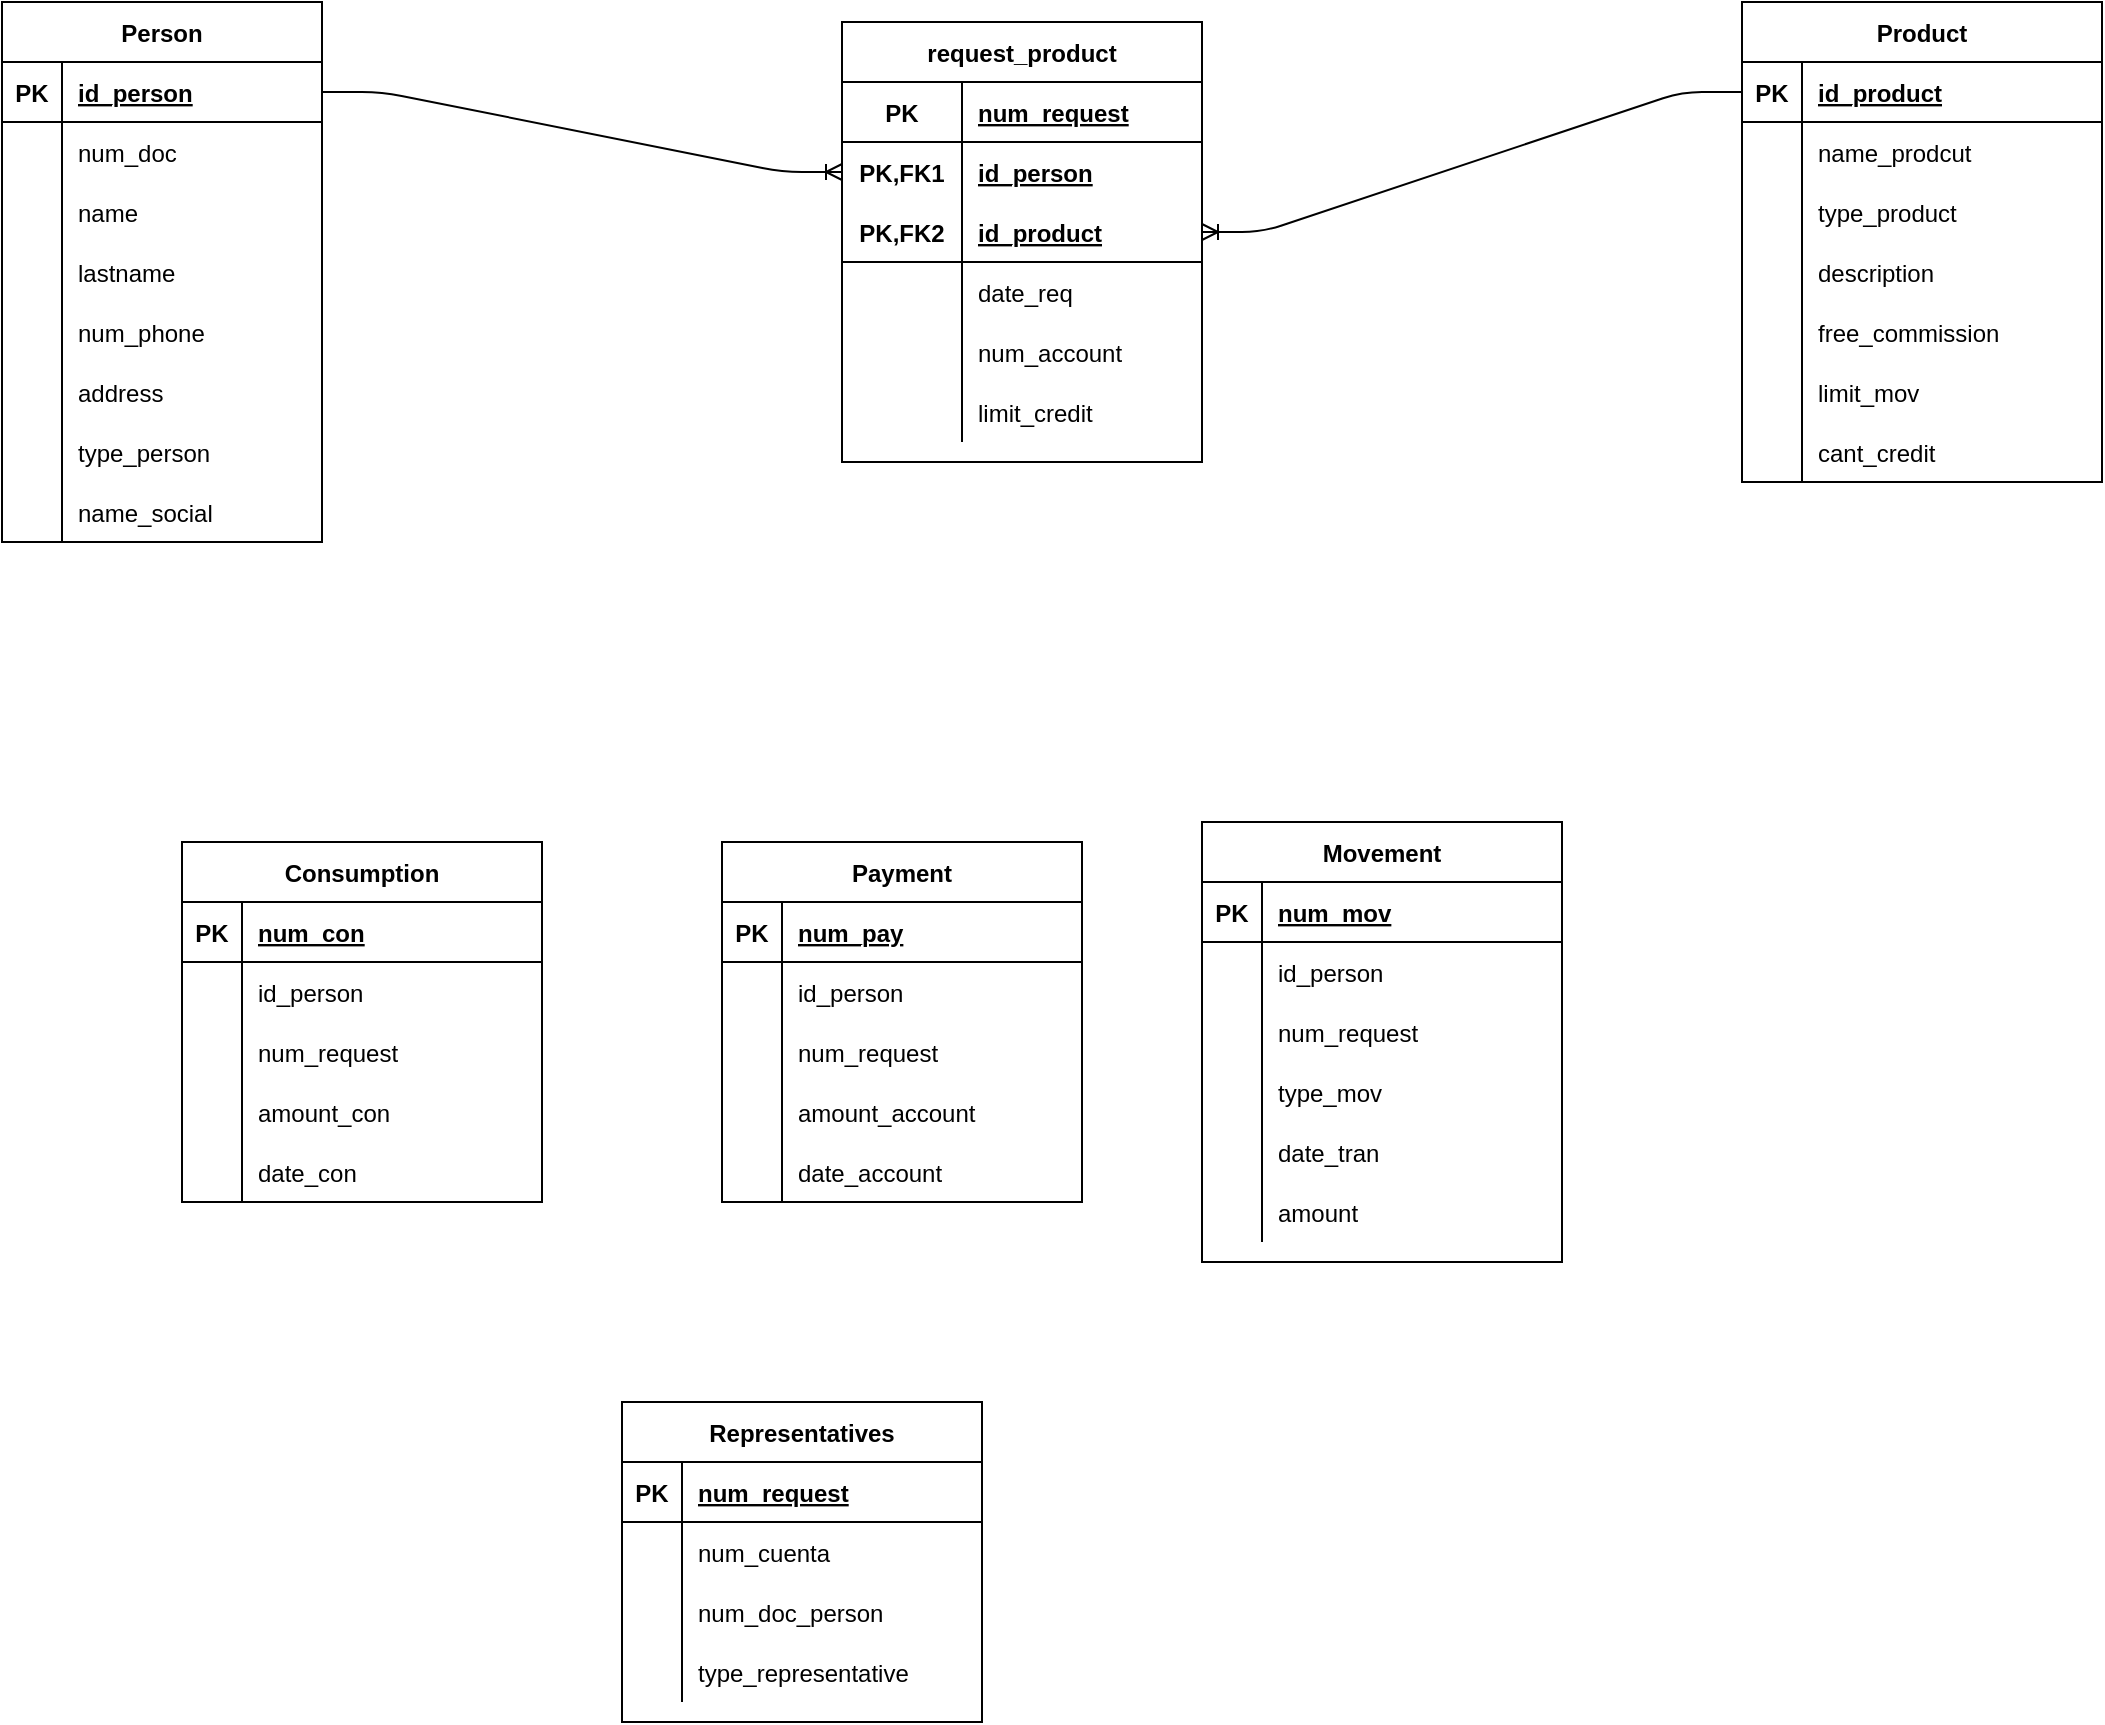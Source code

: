 <mxfile version="14.7.8" type="github">
  <diagram id="_rKBVMMMxIpNqGGiBoeg" name="Page-1">
    <mxGraphModel dx="1399" dy="732" grid="1" gridSize="10" guides="1" tooltips="1" connect="1" arrows="1" fold="1" page="0" pageScale="1" pageWidth="827" pageHeight="1169" math="0" shadow="0">
      <root>
        <mxCell id="0" />
        <mxCell id="1" parent="0" />
        <mxCell id="2HzZ_DdVNR7TNEQ7cjcN-23" value="Person" style="shape=table;startSize=30;container=1;collapsible=1;childLayout=tableLayout;fixedRows=1;rowLines=0;fontStyle=1;align=center;resizeLast=1;" parent="1" vertex="1">
          <mxGeometry x="-600" y="-150" width="160" height="270" as="geometry" />
        </mxCell>
        <mxCell id="2HzZ_DdVNR7TNEQ7cjcN-24" value="" style="shape=partialRectangle;collapsible=0;dropTarget=0;pointerEvents=0;fillColor=none;top=0;left=0;bottom=1;right=0;points=[[0,0.5],[1,0.5]];portConstraint=eastwest;" parent="2HzZ_DdVNR7TNEQ7cjcN-23" vertex="1">
          <mxGeometry y="30" width="160" height="30" as="geometry" />
        </mxCell>
        <mxCell id="2HzZ_DdVNR7TNEQ7cjcN-25" value="PK" style="shape=partialRectangle;connectable=0;fillColor=none;top=0;left=0;bottom=0;right=0;fontStyle=1;overflow=hidden;" parent="2HzZ_DdVNR7TNEQ7cjcN-24" vertex="1">
          <mxGeometry width="30" height="30" as="geometry" />
        </mxCell>
        <mxCell id="2HzZ_DdVNR7TNEQ7cjcN-26" value="id_person" style="shape=partialRectangle;connectable=0;fillColor=none;top=0;left=0;bottom=0;right=0;align=left;spacingLeft=6;fontStyle=5;overflow=hidden;" parent="2HzZ_DdVNR7TNEQ7cjcN-24" vertex="1">
          <mxGeometry x="30" width="130" height="30" as="geometry" />
        </mxCell>
        <mxCell id="2HzZ_DdVNR7TNEQ7cjcN-27" value="" style="shape=partialRectangle;collapsible=0;dropTarget=0;pointerEvents=0;fillColor=none;top=0;left=0;bottom=0;right=0;points=[[0,0.5],[1,0.5]];portConstraint=eastwest;" parent="2HzZ_DdVNR7TNEQ7cjcN-23" vertex="1">
          <mxGeometry y="60" width="160" height="30" as="geometry" />
        </mxCell>
        <mxCell id="2HzZ_DdVNR7TNEQ7cjcN-28" value="" style="shape=partialRectangle;connectable=0;fillColor=none;top=0;left=0;bottom=0;right=0;editable=1;overflow=hidden;" parent="2HzZ_DdVNR7TNEQ7cjcN-27" vertex="1">
          <mxGeometry width="30" height="30" as="geometry" />
        </mxCell>
        <mxCell id="2HzZ_DdVNR7TNEQ7cjcN-29" value="num_doc" style="shape=partialRectangle;connectable=0;fillColor=none;top=0;left=0;bottom=0;right=0;align=left;spacingLeft=6;overflow=hidden;" parent="2HzZ_DdVNR7TNEQ7cjcN-27" vertex="1">
          <mxGeometry x="30" width="130" height="30" as="geometry" />
        </mxCell>
        <mxCell id="2HzZ_DdVNR7TNEQ7cjcN-30" value="" style="shape=partialRectangle;collapsible=0;dropTarget=0;pointerEvents=0;fillColor=none;top=0;left=0;bottom=0;right=0;points=[[0,0.5],[1,0.5]];portConstraint=eastwest;" parent="2HzZ_DdVNR7TNEQ7cjcN-23" vertex="1">
          <mxGeometry y="90" width="160" height="30" as="geometry" />
        </mxCell>
        <mxCell id="2HzZ_DdVNR7TNEQ7cjcN-31" value="" style="shape=partialRectangle;connectable=0;fillColor=none;top=0;left=0;bottom=0;right=0;editable=1;overflow=hidden;" parent="2HzZ_DdVNR7TNEQ7cjcN-30" vertex="1">
          <mxGeometry width="30" height="30" as="geometry" />
        </mxCell>
        <mxCell id="2HzZ_DdVNR7TNEQ7cjcN-32" value="name" style="shape=partialRectangle;connectable=0;fillColor=none;top=0;left=0;bottom=0;right=0;align=left;spacingLeft=6;overflow=hidden;" parent="2HzZ_DdVNR7TNEQ7cjcN-30" vertex="1">
          <mxGeometry x="30" width="130" height="30" as="geometry" />
        </mxCell>
        <mxCell id="2HzZ_DdVNR7TNEQ7cjcN-33" value="" style="shape=partialRectangle;collapsible=0;dropTarget=0;pointerEvents=0;fillColor=none;top=0;left=0;bottom=0;right=0;points=[[0,0.5],[1,0.5]];portConstraint=eastwest;" parent="2HzZ_DdVNR7TNEQ7cjcN-23" vertex="1">
          <mxGeometry y="120" width="160" height="30" as="geometry" />
        </mxCell>
        <mxCell id="2HzZ_DdVNR7TNEQ7cjcN-34" value="" style="shape=partialRectangle;connectable=0;fillColor=none;top=0;left=0;bottom=0;right=0;editable=1;overflow=hidden;" parent="2HzZ_DdVNR7TNEQ7cjcN-33" vertex="1">
          <mxGeometry width="30" height="30" as="geometry" />
        </mxCell>
        <mxCell id="2HzZ_DdVNR7TNEQ7cjcN-35" value="lastname" style="shape=partialRectangle;connectable=0;fillColor=none;top=0;left=0;bottom=0;right=0;align=left;spacingLeft=6;overflow=hidden;" parent="2HzZ_DdVNR7TNEQ7cjcN-33" vertex="1">
          <mxGeometry x="30" width="130" height="30" as="geometry" />
        </mxCell>
        <mxCell id="2HzZ_DdVNR7TNEQ7cjcN-58" value="" style="shape=partialRectangle;collapsible=0;dropTarget=0;pointerEvents=0;fillColor=none;top=0;left=0;bottom=0;right=0;points=[[0,0.5],[1,0.5]];portConstraint=eastwest;" parent="2HzZ_DdVNR7TNEQ7cjcN-23" vertex="1">
          <mxGeometry y="150" width="160" height="30" as="geometry" />
        </mxCell>
        <mxCell id="2HzZ_DdVNR7TNEQ7cjcN-59" value="" style="shape=partialRectangle;connectable=0;fillColor=none;top=0;left=0;bottom=0;right=0;editable=1;overflow=hidden;" parent="2HzZ_DdVNR7TNEQ7cjcN-58" vertex="1">
          <mxGeometry width="30" height="30" as="geometry" />
        </mxCell>
        <mxCell id="2HzZ_DdVNR7TNEQ7cjcN-60" value="num_phone" style="shape=partialRectangle;connectable=0;fillColor=none;top=0;left=0;bottom=0;right=0;align=left;spacingLeft=6;overflow=hidden;" parent="2HzZ_DdVNR7TNEQ7cjcN-58" vertex="1">
          <mxGeometry x="30" width="130" height="30" as="geometry" />
        </mxCell>
        <mxCell id="2HzZ_DdVNR7TNEQ7cjcN-61" value="" style="shape=partialRectangle;collapsible=0;dropTarget=0;pointerEvents=0;fillColor=none;top=0;left=0;bottom=0;right=0;points=[[0,0.5],[1,0.5]];portConstraint=eastwest;" parent="2HzZ_DdVNR7TNEQ7cjcN-23" vertex="1">
          <mxGeometry y="180" width="160" height="30" as="geometry" />
        </mxCell>
        <mxCell id="2HzZ_DdVNR7TNEQ7cjcN-62" value="" style="shape=partialRectangle;connectable=0;fillColor=none;top=0;left=0;bottom=0;right=0;editable=1;overflow=hidden;" parent="2HzZ_DdVNR7TNEQ7cjcN-61" vertex="1">
          <mxGeometry width="30" height="30" as="geometry" />
        </mxCell>
        <mxCell id="2HzZ_DdVNR7TNEQ7cjcN-63" value="address" style="shape=partialRectangle;connectable=0;fillColor=none;top=0;left=0;bottom=0;right=0;align=left;spacingLeft=6;overflow=hidden;" parent="2HzZ_DdVNR7TNEQ7cjcN-61" vertex="1">
          <mxGeometry x="30" width="130" height="30" as="geometry" />
        </mxCell>
        <mxCell id="2HzZ_DdVNR7TNEQ7cjcN-64" value="" style="shape=partialRectangle;collapsible=0;dropTarget=0;pointerEvents=0;fillColor=none;top=0;left=0;bottom=0;right=0;points=[[0,0.5],[1,0.5]];portConstraint=eastwest;" parent="2HzZ_DdVNR7TNEQ7cjcN-23" vertex="1">
          <mxGeometry y="210" width="160" height="30" as="geometry" />
        </mxCell>
        <mxCell id="2HzZ_DdVNR7TNEQ7cjcN-65" value="" style="shape=partialRectangle;connectable=0;fillColor=none;top=0;left=0;bottom=0;right=0;editable=1;overflow=hidden;" parent="2HzZ_DdVNR7TNEQ7cjcN-64" vertex="1">
          <mxGeometry width="30" height="30" as="geometry" />
        </mxCell>
        <mxCell id="2HzZ_DdVNR7TNEQ7cjcN-66" value="type_person" style="shape=partialRectangle;connectable=0;fillColor=none;top=0;left=0;bottom=0;right=0;align=left;spacingLeft=6;overflow=hidden;" parent="2HzZ_DdVNR7TNEQ7cjcN-64" vertex="1">
          <mxGeometry x="30" width="130" height="30" as="geometry" />
        </mxCell>
        <mxCell id="2HzZ_DdVNR7TNEQ7cjcN-93" value="" style="shape=partialRectangle;collapsible=0;dropTarget=0;pointerEvents=0;fillColor=none;top=0;left=0;bottom=0;right=0;points=[[0,0.5],[1,0.5]];portConstraint=eastwest;" parent="2HzZ_DdVNR7TNEQ7cjcN-23" vertex="1">
          <mxGeometry y="240" width="160" height="30" as="geometry" />
        </mxCell>
        <mxCell id="2HzZ_DdVNR7TNEQ7cjcN-94" value="" style="shape=partialRectangle;connectable=0;fillColor=none;top=0;left=0;bottom=0;right=0;editable=1;overflow=hidden;" parent="2HzZ_DdVNR7TNEQ7cjcN-93" vertex="1">
          <mxGeometry width="30" height="30" as="geometry" />
        </mxCell>
        <mxCell id="2HzZ_DdVNR7TNEQ7cjcN-95" value="name_social" style="shape=partialRectangle;connectable=0;fillColor=none;top=0;left=0;bottom=0;right=0;align=left;spacingLeft=6;overflow=hidden;" parent="2HzZ_DdVNR7TNEQ7cjcN-93" vertex="1">
          <mxGeometry x="30" width="130" height="30" as="geometry" />
        </mxCell>
        <mxCell id="2HzZ_DdVNR7TNEQ7cjcN-36" value="Product" style="shape=table;startSize=30;container=1;collapsible=1;childLayout=tableLayout;fixedRows=1;rowLines=0;fontStyle=1;align=center;resizeLast=1;" parent="1" vertex="1">
          <mxGeometry x="270" y="-150" width="180" height="240" as="geometry" />
        </mxCell>
        <mxCell id="2HzZ_DdVNR7TNEQ7cjcN-37" value="" style="shape=partialRectangle;collapsible=0;dropTarget=0;pointerEvents=0;fillColor=none;top=0;left=0;bottom=1;right=0;points=[[0,0.5],[1,0.5]];portConstraint=eastwest;" parent="2HzZ_DdVNR7TNEQ7cjcN-36" vertex="1">
          <mxGeometry y="30" width="180" height="30" as="geometry" />
        </mxCell>
        <mxCell id="2HzZ_DdVNR7TNEQ7cjcN-38" value="PK" style="shape=partialRectangle;connectable=0;fillColor=none;top=0;left=0;bottom=0;right=0;fontStyle=1;overflow=hidden;" parent="2HzZ_DdVNR7TNEQ7cjcN-37" vertex="1">
          <mxGeometry width="30" height="30" as="geometry" />
        </mxCell>
        <mxCell id="2HzZ_DdVNR7TNEQ7cjcN-39" value="id_product" style="shape=partialRectangle;connectable=0;fillColor=none;top=0;left=0;bottom=0;right=0;align=left;spacingLeft=6;fontStyle=5;overflow=hidden;" parent="2HzZ_DdVNR7TNEQ7cjcN-37" vertex="1">
          <mxGeometry x="30" width="150" height="30" as="geometry" />
        </mxCell>
        <mxCell id="2HzZ_DdVNR7TNEQ7cjcN-40" value="" style="shape=partialRectangle;collapsible=0;dropTarget=0;pointerEvents=0;fillColor=none;top=0;left=0;bottom=0;right=0;points=[[0,0.5],[1,0.5]];portConstraint=eastwest;" parent="2HzZ_DdVNR7TNEQ7cjcN-36" vertex="1">
          <mxGeometry y="60" width="180" height="30" as="geometry" />
        </mxCell>
        <mxCell id="2HzZ_DdVNR7TNEQ7cjcN-41" value="" style="shape=partialRectangle;connectable=0;fillColor=none;top=0;left=0;bottom=0;right=0;editable=1;overflow=hidden;" parent="2HzZ_DdVNR7TNEQ7cjcN-40" vertex="1">
          <mxGeometry width="30" height="30" as="geometry" />
        </mxCell>
        <mxCell id="2HzZ_DdVNR7TNEQ7cjcN-42" value="name_prodcut" style="shape=partialRectangle;connectable=0;fillColor=none;top=0;left=0;bottom=0;right=0;align=left;spacingLeft=6;overflow=hidden;" parent="2HzZ_DdVNR7TNEQ7cjcN-40" vertex="1">
          <mxGeometry x="30" width="150" height="30" as="geometry" />
        </mxCell>
        <mxCell id="2HzZ_DdVNR7TNEQ7cjcN-43" value="" style="shape=partialRectangle;collapsible=0;dropTarget=0;pointerEvents=0;fillColor=none;top=0;left=0;bottom=0;right=0;points=[[0,0.5],[1,0.5]];portConstraint=eastwest;" parent="2HzZ_DdVNR7TNEQ7cjcN-36" vertex="1">
          <mxGeometry y="90" width="180" height="30" as="geometry" />
        </mxCell>
        <mxCell id="2HzZ_DdVNR7TNEQ7cjcN-44" value="" style="shape=partialRectangle;connectable=0;fillColor=none;top=0;left=0;bottom=0;right=0;editable=1;overflow=hidden;" parent="2HzZ_DdVNR7TNEQ7cjcN-43" vertex="1">
          <mxGeometry width="30" height="30" as="geometry" />
        </mxCell>
        <mxCell id="2HzZ_DdVNR7TNEQ7cjcN-45" value="type_product" style="shape=partialRectangle;connectable=0;fillColor=none;top=0;left=0;bottom=0;right=0;align=left;spacingLeft=6;overflow=hidden;" parent="2HzZ_DdVNR7TNEQ7cjcN-43" vertex="1">
          <mxGeometry x="30" width="150" height="30" as="geometry" />
        </mxCell>
        <mxCell id="2HzZ_DdVNR7TNEQ7cjcN-46" value="" style="shape=partialRectangle;collapsible=0;dropTarget=0;pointerEvents=0;fillColor=none;top=0;left=0;bottom=0;right=0;points=[[0,0.5],[1,0.5]];portConstraint=eastwest;" parent="2HzZ_DdVNR7TNEQ7cjcN-36" vertex="1">
          <mxGeometry y="120" width="180" height="30" as="geometry" />
        </mxCell>
        <mxCell id="2HzZ_DdVNR7TNEQ7cjcN-47" value="" style="shape=partialRectangle;connectable=0;fillColor=none;top=0;left=0;bottom=0;right=0;editable=1;overflow=hidden;" parent="2HzZ_DdVNR7TNEQ7cjcN-46" vertex="1">
          <mxGeometry width="30" height="30" as="geometry" />
        </mxCell>
        <mxCell id="2HzZ_DdVNR7TNEQ7cjcN-48" value="description" style="shape=partialRectangle;connectable=0;fillColor=none;top=0;left=0;bottom=0;right=0;align=left;spacingLeft=6;overflow=hidden;" parent="2HzZ_DdVNR7TNEQ7cjcN-46" vertex="1">
          <mxGeometry x="30" width="150" height="30" as="geometry" />
        </mxCell>
        <mxCell id="2HzZ_DdVNR7TNEQ7cjcN-49" value="" style="shape=partialRectangle;collapsible=0;dropTarget=0;pointerEvents=0;fillColor=none;top=0;left=0;bottom=0;right=0;points=[[0,0.5],[1,0.5]];portConstraint=eastwest;" parent="2HzZ_DdVNR7TNEQ7cjcN-36" vertex="1">
          <mxGeometry y="150" width="180" height="30" as="geometry" />
        </mxCell>
        <mxCell id="2HzZ_DdVNR7TNEQ7cjcN-50" value="" style="shape=partialRectangle;connectable=0;fillColor=none;top=0;left=0;bottom=0;right=0;editable=1;overflow=hidden;" parent="2HzZ_DdVNR7TNEQ7cjcN-49" vertex="1">
          <mxGeometry width="30" height="30" as="geometry" />
        </mxCell>
        <mxCell id="2HzZ_DdVNR7TNEQ7cjcN-51" value="free_commission" style="shape=partialRectangle;connectable=0;fillColor=none;top=0;left=0;bottom=0;right=0;align=left;spacingLeft=6;overflow=hidden;" parent="2HzZ_DdVNR7TNEQ7cjcN-49" vertex="1">
          <mxGeometry x="30" width="150" height="30" as="geometry" />
        </mxCell>
        <mxCell id="2HzZ_DdVNR7TNEQ7cjcN-52" value="" style="shape=partialRectangle;collapsible=0;dropTarget=0;pointerEvents=0;fillColor=none;top=0;left=0;bottom=0;right=0;points=[[0,0.5],[1,0.5]];portConstraint=eastwest;" parent="2HzZ_DdVNR7TNEQ7cjcN-36" vertex="1">
          <mxGeometry y="180" width="180" height="30" as="geometry" />
        </mxCell>
        <mxCell id="2HzZ_DdVNR7TNEQ7cjcN-53" value="" style="shape=partialRectangle;connectable=0;fillColor=none;top=0;left=0;bottom=0;right=0;editable=1;overflow=hidden;" parent="2HzZ_DdVNR7TNEQ7cjcN-52" vertex="1">
          <mxGeometry width="30" height="30" as="geometry" />
        </mxCell>
        <mxCell id="2HzZ_DdVNR7TNEQ7cjcN-54" value="limit_mov" style="shape=partialRectangle;connectable=0;fillColor=none;top=0;left=0;bottom=0;right=0;align=left;spacingLeft=6;overflow=hidden;" parent="2HzZ_DdVNR7TNEQ7cjcN-52" vertex="1">
          <mxGeometry x="30" width="150" height="30" as="geometry" />
        </mxCell>
        <mxCell id="2HzZ_DdVNR7TNEQ7cjcN-55" value="" style="shape=partialRectangle;collapsible=0;dropTarget=0;pointerEvents=0;fillColor=none;top=0;left=0;bottom=0;right=0;points=[[0,0.5],[1,0.5]];portConstraint=eastwest;" parent="2HzZ_DdVNR7TNEQ7cjcN-36" vertex="1">
          <mxGeometry y="210" width="180" height="30" as="geometry" />
        </mxCell>
        <mxCell id="2HzZ_DdVNR7TNEQ7cjcN-56" value="" style="shape=partialRectangle;connectable=0;fillColor=none;top=0;left=0;bottom=0;right=0;editable=1;overflow=hidden;" parent="2HzZ_DdVNR7TNEQ7cjcN-55" vertex="1">
          <mxGeometry width="30" height="30" as="geometry" />
        </mxCell>
        <mxCell id="2HzZ_DdVNR7TNEQ7cjcN-57" value="cant_credit" style="shape=partialRectangle;connectable=0;fillColor=none;top=0;left=0;bottom=0;right=0;align=left;spacingLeft=6;overflow=hidden;" parent="2HzZ_DdVNR7TNEQ7cjcN-55" vertex="1">
          <mxGeometry x="30" width="150" height="30" as="geometry" />
        </mxCell>
        <mxCell id="2HzZ_DdVNR7TNEQ7cjcN-69" value="request_product" style="shape=table;startSize=30;container=1;collapsible=1;childLayout=tableLayout;fixedRows=1;rowLines=0;fontStyle=1;align=center;resizeLast=1;" parent="1" vertex="1">
          <mxGeometry x="-180" y="-140" width="180" height="220" as="geometry" />
        </mxCell>
        <mxCell id="2HzZ_DdVNR7TNEQ7cjcN-73" value="" style="shape=partialRectangle;collapsible=0;dropTarget=0;pointerEvents=0;fillColor=none;top=0;left=0;bottom=1;right=0;points=[[0,0.5],[1,0.5]];portConstraint=eastwest;" parent="2HzZ_DdVNR7TNEQ7cjcN-69" vertex="1">
          <mxGeometry y="30" width="180" height="30" as="geometry" />
        </mxCell>
        <mxCell id="2HzZ_DdVNR7TNEQ7cjcN-74" value="PK" style="shape=partialRectangle;connectable=0;fillColor=none;top=0;left=0;bottom=0;right=0;fontStyle=1;overflow=hidden;" parent="2HzZ_DdVNR7TNEQ7cjcN-73" vertex="1">
          <mxGeometry width="60" height="30" as="geometry" />
        </mxCell>
        <mxCell id="2HzZ_DdVNR7TNEQ7cjcN-75" value="num_request" style="shape=partialRectangle;connectable=0;fillColor=none;top=0;left=0;bottom=0;right=0;align=left;spacingLeft=6;fontStyle=5;overflow=hidden;" parent="2HzZ_DdVNR7TNEQ7cjcN-73" vertex="1">
          <mxGeometry x="60" width="120" height="30" as="geometry" />
        </mxCell>
        <mxCell id="2HzZ_DdVNR7TNEQ7cjcN-70" value="" style="shape=partialRectangle;collapsible=0;dropTarget=0;pointerEvents=0;fillColor=none;top=0;left=0;bottom=0;right=0;points=[[0,0.5],[1,0.5]];portConstraint=eastwest;" parent="2HzZ_DdVNR7TNEQ7cjcN-69" vertex="1">
          <mxGeometry y="60" width="180" height="30" as="geometry" />
        </mxCell>
        <mxCell id="2HzZ_DdVNR7TNEQ7cjcN-71" value="PK,FK1" style="shape=partialRectangle;connectable=0;fillColor=none;top=0;left=0;bottom=0;right=0;fontStyle=1;overflow=hidden;" parent="2HzZ_DdVNR7TNEQ7cjcN-70" vertex="1">
          <mxGeometry width="60" height="30" as="geometry" />
        </mxCell>
        <mxCell id="2HzZ_DdVNR7TNEQ7cjcN-72" value="id_person" style="shape=partialRectangle;connectable=0;fillColor=none;top=0;left=0;bottom=0;right=0;align=left;spacingLeft=6;fontStyle=5;overflow=hidden;" parent="2HzZ_DdVNR7TNEQ7cjcN-70" vertex="1">
          <mxGeometry x="60" width="120" height="30" as="geometry" />
        </mxCell>
        <mxCell id="2HzZ_DdVNR7TNEQ7cjcN-82" value="" style="shape=partialRectangle;collapsible=0;dropTarget=0;pointerEvents=0;fillColor=none;top=0;left=0;bottom=1;right=0;points=[[0,0.5],[1,0.5]];portConstraint=eastwest;" parent="2HzZ_DdVNR7TNEQ7cjcN-69" vertex="1">
          <mxGeometry y="90" width="180" height="30" as="geometry" />
        </mxCell>
        <mxCell id="2HzZ_DdVNR7TNEQ7cjcN-83" value="PK,FK2" style="shape=partialRectangle;connectable=0;fillColor=none;top=0;left=0;bottom=0;right=0;fontStyle=1;overflow=hidden;" parent="2HzZ_DdVNR7TNEQ7cjcN-82" vertex="1">
          <mxGeometry width="60" height="30" as="geometry" />
        </mxCell>
        <mxCell id="2HzZ_DdVNR7TNEQ7cjcN-84" value="id_product" style="shape=partialRectangle;connectable=0;fillColor=none;top=0;left=0;bottom=0;right=0;align=left;spacingLeft=6;fontStyle=5;overflow=hidden;" parent="2HzZ_DdVNR7TNEQ7cjcN-82" vertex="1">
          <mxGeometry x="60" width="120" height="30" as="geometry" />
        </mxCell>
        <mxCell id="2HzZ_DdVNR7TNEQ7cjcN-79" value="" style="shape=partialRectangle;collapsible=0;dropTarget=0;pointerEvents=0;fillColor=none;top=0;left=0;bottom=0;right=0;points=[[0,0.5],[1,0.5]];portConstraint=eastwest;" parent="2HzZ_DdVNR7TNEQ7cjcN-69" vertex="1">
          <mxGeometry y="120" width="180" height="30" as="geometry" />
        </mxCell>
        <mxCell id="2HzZ_DdVNR7TNEQ7cjcN-80" value="" style="shape=partialRectangle;connectable=0;fillColor=none;top=0;left=0;bottom=0;right=0;editable=1;overflow=hidden;" parent="2HzZ_DdVNR7TNEQ7cjcN-79" vertex="1">
          <mxGeometry width="60" height="30" as="geometry" />
        </mxCell>
        <mxCell id="2HzZ_DdVNR7TNEQ7cjcN-81" value="date_req" style="shape=partialRectangle;connectable=0;fillColor=none;top=0;left=0;bottom=0;right=0;align=left;spacingLeft=6;overflow=hidden;" parent="2HzZ_DdVNR7TNEQ7cjcN-79" vertex="1">
          <mxGeometry x="60" width="120" height="30" as="geometry" />
        </mxCell>
        <mxCell id="2HzZ_DdVNR7TNEQ7cjcN-76" value="" style="shape=partialRectangle;collapsible=0;dropTarget=0;pointerEvents=0;fillColor=none;top=0;left=0;bottom=0;right=0;points=[[0,0.5],[1,0.5]];portConstraint=eastwest;" parent="2HzZ_DdVNR7TNEQ7cjcN-69" vertex="1">
          <mxGeometry y="150" width="180" height="30" as="geometry" />
        </mxCell>
        <mxCell id="2HzZ_DdVNR7TNEQ7cjcN-77" value="" style="shape=partialRectangle;connectable=0;fillColor=none;top=0;left=0;bottom=0;right=0;editable=1;overflow=hidden;" parent="2HzZ_DdVNR7TNEQ7cjcN-76" vertex="1">
          <mxGeometry width="60" height="30" as="geometry" />
        </mxCell>
        <mxCell id="2HzZ_DdVNR7TNEQ7cjcN-78" value="num_account" style="shape=partialRectangle;connectable=0;fillColor=none;top=0;left=0;bottom=0;right=0;align=left;spacingLeft=6;overflow=hidden;" parent="2HzZ_DdVNR7TNEQ7cjcN-76" vertex="1">
          <mxGeometry x="60" width="120" height="30" as="geometry" />
        </mxCell>
        <mxCell id="ozc_A1eMKKZlOhQao9rx-19" value="" style="shape=partialRectangle;collapsible=0;dropTarget=0;pointerEvents=0;fillColor=none;top=0;left=0;bottom=0;right=0;points=[[0,0.5],[1,0.5]];portConstraint=eastwest;" vertex="1" parent="2HzZ_DdVNR7TNEQ7cjcN-69">
          <mxGeometry y="180" width="180" height="30" as="geometry" />
        </mxCell>
        <mxCell id="ozc_A1eMKKZlOhQao9rx-20" value="" style="shape=partialRectangle;connectable=0;fillColor=none;top=0;left=0;bottom=0;right=0;editable=1;overflow=hidden;" vertex="1" parent="ozc_A1eMKKZlOhQao9rx-19">
          <mxGeometry width="60" height="30" as="geometry" />
        </mxCell>
        <mxCell id="ozc_A1eMKKZlOhQao9rx-21" value="limit_credit" style="shape=partialRectangle;connectable=0;fillColor=none;top=0;left=0;bottom=0;right=0;align=left;spacingLeft=6;overflow=hidden;" vertex="1" parent="ozc_A1eMKKZlOhQao9rx-19">
          <mxGeometry x="60" width="120" height="30" as="geometry" />
        </mxCell>
        <mxCell id="2HzZ_DdVNR7TNEQ7cjcN-90" value="" style="edgeStyle=entityRelationEdgeStyle;fontSize=12;html=1;endArrow=ERoneToMany;exitX=1;exitY=0.5;exitDx=0;exitDy=0;entryX=0;entryY=0.5;entryDx=0;entryDy=0;" parent="1" source="2HzZ_DdVNR7TNEQ7cjcN-24" target="2HzZ_DdVNR7TNEQ7cjcN-70" edge="1">
          <mxGeometry width="100" height="100" relative="1" as="geometry">
            <mxPoint x="240" y="300" as="sourcePoint" />
            <mxPoint x="340" y="200" as="targetPoint" />
          </mxGeometry>
        </mxCell>
        <mxCell id="2HzZ_DdVNR7TNEQ7cjcN-92" value="" style="edgeStyle=entityRelationEdgeStyle;fontSize=12;html=1;endArrow=ERoneToMany;entryX=1;entryY=0.5;entryDx=0;entryDy=0;" parent="1" source="2HzZ_DdVNR7TNEQ7cjcN-37" target="2HzZ_DdVNR7TNEQ7cjcN-82" edge="1">
          <mxGeometry width="100" height="100" relative="1" as="geometry">
            <mxPoint x="430" y="110" as="sourcePoint" />
            <mxPoint x="560" y="190" as="targetPoint" />
          </mxGeometry>
        </mxCell>
        <mxCell id="gl4LlQETCYDhb0YYXJKj-1" value="Consumption" style="shape=table;startSize=30;container=1;collapsible=1;childLayout=tableLayout;fixedRows=1;rowLines=0;fontStyle=1;align=center;resizeLast=1;" vertex="1" parent="1">
          <mxGeometry x="-510" y="270" width="180" height="180" as="geometry" />
        </mxCell>
        <mxCell id="gl4LlQETCYDhb0YYXJKj-2" value="" style="shape=partialRectangle;collapsible=0;dropTarget=0;pointerEvents=0;fillColor=none;top=0;left=0;bottom=1;right=0;points=[[0,0.5],[1,0.5]];portConstraint=eastwest;" vertex="1" parent="gl4LlQETCYDhb0YYXJKj-1">
          <mxGeometry y="30" width="180" height="30" as="geometry" />
        </mxCell>
        <mxCell id="gl4LlQETCYDhb0YYXJKj-3" value="PK" style="shape=partialRectangle;connectable=0;fillColor=none;top=0;left=0;bottom=0;right=0;fontStyle=1;overflow=hidden;" vertex="1" parent="gl4LlQETCYDhb0YYXJKj-2">
          <mxGeometry width="30" height="30" as="geometry" />
        </mxCell>
        <mxCell id="gl4LlQETCYDhb0YYXJKj-4" value="num_con" style="shape=partialRectangle;connectable=0;fillColor=none;top=0;left=0;bottom=0;right=0;align=left;spacingLeft=6;fontStyle=5;overflow=hidden;" vertex="1" parent="gl4LlQETCYDhb0YYXJKj-2">
          <mxGeometry x="30" width="150" height="30" as="geometry" />
        </mxCell>
        <mxCell id="gl4LlQETCYDhb0YYXJKj-5" value="" style="shape=partialRectangle;collapsible=0;dropTarget=0;pointerEvents=0;fillColor=none;top=0;left=0;bottom=0;right=0;points=[[0,0.5],[1,0.5]];portConstraint=eastwest;" vertex="1" parent="gl4LlQETCYDhb0YYXJKj-1">
          <mxGeometry y="60" width="180" height="30" as="geometry" />
        </mxCell>
        <mxCell id="gl4LlQETCYDhb0YYXJKj-6" value="" style="shape=partialRectangle;connectable=0;fillColor=none;top=0;left=0;bottom=0;right=0;editable=1;overflow=hidden;" vertex="1" parent="gl4LlQETCYDhb0YYXJKj-5">
          <mxGeometry width="30" height="30" as="geometry" />
        </mxCell>
        <mxCell id="gl4LlQETCYDhb0YYXJKj-7" value="id_person" style="shape=partialRectangle;connectable=0;fillColor=none;top=0;left=0;bottom=0;right=0;align=left;spacingLeft=6;overflow=hidden;" vertex="1" parent="gl4LlQETCYDhb0YYXJKj-5">
          <mxGeometry x="30" width="150" height="30" as="geometry" />
        </mxCell>
        <mxCell id="gl4LlQETCYDhb0YYXJKj-8" value="" style="shape=partialRectangle;collapsible=0;dropTarget=0;pointerEvents=0;fillColor=none;top=0;left=0;bottom=0;right=0;points=[[0,0.5],[1,0.5]];portConstraint=eastwest;" vertex="1" parent="gl4LlQETCYDhb0YYXJKj-1">
          <mxGeometry y="90" width="180" height="30" as="geometry" />
        </mxCell>
        <mxCell id="gl4LlQETCYDhb0YYXJKj-9" value="" style="shape=partialRectangle;connectable=0;fillColor=none;top=0;left=0;bottom=0;right=0;editable=1;overflow=hidden;" vertex="1" parent="gl4LlQETCYDhb0YYXJKj-8">
          <mxGeometry width="30" height="30" as="geometry" />
        </mxCell>
        <mxCell id="gl4LlQETCYDhb0YYXJKj-10" value="num_request" style="shape=partialRectangle;connectable=0;fillColor=none;top=0;left=0;bottom=0;right=0;align=left;spacingLeft=6;overflow=hidden;" vertex="1" parent="gl4LlQETCYDhb0YYXJKj-8">
          <mxGeometry x="30" width="150" height="30" as="geometry" />
        </mxCell>
        <mxCell id="gl4LlQETCYDhb0YYXJKj-11" value="" style="shape=partialRectangle;collapsible=0;dropTarget=0;pointerEvents=0;fillColor=none;top=0;left=0;bottom=0;right=0;points=[[0,0.5],[1,0.5]];portConstraint=eastwest;" vertex="1" parent="gl4LlQETCYDhb0YYXJKj-1">
          <mxGeometry y="120" width="180" height="30" as="geometry" />
        </mxCell>
        <mxCell id="gl4LlQETCYDhb0YYXJKj-12" value="" style="shape=partialRectangle;connectable=0;fillColor=none;top=0;left=0;bottom=0;right=0;editable=1;overflow=hidden;" vertex="1" parent="gl4LlQETCYDhb0YYXJKj-11">
          <mxGeometry width="30" height="30" as="geometry" />
        </mxCell>
        <mxCell id="gl4LlQETCYDhb0YYXJKj-13" value="amount_con" style="shape=partialRectangle;connectable=0;fillColor=none;top=0;left=0;bottom=0;right=0;align=left;spacingLeft=6;overflow=hidden;" vertex="1" parent="gl4LlQETCYDhb0YYXJKj-11">
          <mxGeometry x="30" width="150" height="30" as="geometry" />
        </mxCell>
        <mxCell id="gl4LlQETCYDhb0YYXJKj-14" value="" style="shape=partialRectangle;collapsible=0;dropTarget=0;pointerEvents=0;fillColor=none;top=0;left=0;bottom=0;right=0;points=[[0,0.5],[1,0.5]];portConstraint=eastwest;" vertex="1" parent="gl4LlQETCYDhb0YYXJKj-1">
          <mxGeometry y="150" width="180" height="30" as="geometry" />
        </mxCell>
        <mxCell id="gl4LlQETCYDhb0YYXJKj-15" value="" style="shape=partialRectangle;connectable=0;fillColor=none;top=0;left=0;bottom=0;right=0;editable=1;overflow=hidden;" vertex="1" parent="gl4LlQETCYDhb0YYXJKj-14">
          <mxGeometry width="30" height="30" as="geometry" />
        </mxCell>
        <mxCell id="gl4LlQETCYDhb0YYXJKj-16" value="date_con" style="shape=partialRectangle;connectable=0;fillColor=none;top=0;left=0;bottom=0;right=0;align=left;spacingLeft=6;overflow=hidden;" vertex="1" parent="gl4LlQETCYDhb0YYXJKj-14">
          <mxGeometry x="30" width="150" height="30" as="geometry" />
        </mxCell>
        <mxCell id="gl4LlQETCYDhb0YYXJKj-17" value="Payment" style="shape=table;startSize=30;container=1;collapsible=1;childLayout=tableLayout;fixedRows=1;rowLines=0;fontStyle=1;align=center;resizeLast=1;" vertex="1" parent="1">
          <mxGeometry x="-240" y="270" width="180" height="180" as="geometry" />
        </mxCell>
        <mxCell id="gl4LlQETCYDhb0YYXJKj-18" value="" style="shape=partialRectangle;collapsible=0;dropTarget=0;pointerEvents=0;fillColor=none;top=0;left=0;bottom=1;right=0;points=[[0,0.5],[1,0.5]];portConstraint=eastwest;" vertex="1" parent="gl4LlQETCYDhb0YYXJKj-17">
          <mxGeometry y="30" width="180" height="30" as="geometry" />
        </mxCell>
        <mxCell id="gl4LlQETCYDhb0YYXJKj-19" value="PK" style="shape=partialRectangle;connectable=0;fillColor=none;top=0;left=0;bottom=0;right=0;fontStyle=1;overflow=hidden;" vertex="1" parent="gl4LlQETCYDhb0YYXJKj-18">
          <mxGeometry width="30" height="30" as="geometry" />
        </mxCell>
        <mxCell id="gl4LlQETCYDhb0YYXJKj-20" value="num_pay" style="shape=partialRectangle;connectable=0;fillColor=none;top=0;left=0;bottom=0;right=0;align=left;spacingLeft=6;fontStyle=5;overflow=hidden;" vertex="1" parent="gl4LlQETCYDhb0YYXJKj-18">
          <mxGeometry x="30" width="150" height="30" as="geometry" />
        </mxCell>
        <mxCell id="gl4LlQETCYDhb0YYXJKj-21" value="" style="shape=partialRectangle;collapsible=0;dropTarget=0;pointerEvents=0;fillColor=none;top=0;left=0;bottom=0;right=0;points=[[0,0.5],[1,0.5]];portConstraint=eastwest;" vertex="1" parent="gl4LlQETCYDhb0YYXJKj-17">
          <mxGeometry y="60" width="180" height="30" as="geometry" />
        </mxCell>
        <mxCell id="gl4LlQETCYDhb0YYXJKj-22" value="" style="shape=partialRectangle;connectable=0;fillColor=none;top=0;left=0;bottom=0;right=0;editable=1;overflow=hidden;" vertex="1" parent="gl4LlQETCYDhb0YYXJKj-21">
          <mxGeometry width="30" height="30" as="geometry" />
        </mxCell>
        <mxCell id="gl4LlQETCYDhb0YYXJKj-23" value="id_person" style="shape=partialRectangle;connectable=0;fillColor=none;top=0;left=0;bottom=0;right=0;align=left;spacingLeft=6;overflow=hidden;" vertex="1" parent="gl4LlQETCYDhb0YYXJKj-21">
          <mxGeometry x="30" width="150" height="30" as="geometry" />
        </mxCell>
        <mxCell id="gl4LlQETCYDhb0YYXJKj-24" value="" style="shape=partialRectangle;collapsible=0;dropTarget=0;pointerEvents=0;fillColor=none;top=0;left=0;bottom=0;right=0;points=[[0,0.5],[1,0.5]];portConstraint=eastwest;" vertex="1" parent="gl4LlQETCYDhb0YYXJKj-17">
          <mxGeometry y="90" width="180" height="30" as="geometry" />
        </mxCell>
        <mxCell id="gl4LlQETCYDhb0YYXJKj-25" value="" style="shape=partialRectangle;connectable=0;fillColor=none;top=0;left=0;bottom=0;right=0;editable=1;overflow=hidden;" vertex="1" parent="gl4LlQETCYDhb0YYXJKj-24">
          <mxGeometry width="30" height="30" as="geometry" />
        </mxCell>
        <mxCell id="gl4LlQETCYDhb0YYXJKj-26" value="num_request" style="shape=partialRectangle;connectable=0;fillColor=none;top=0;left=0;bottom=0;right=0;align=left;spacingLeft=6;overflow=hidden;" vertex="1" parent="gl4LlQETCYDhb0YYXJKj-24">
          <mxGeometry x="30" width="150" height="30" as="geometry" />
        </mxCell>
        <mxCell id="gl4LlQETCYDhb0YYXJKj-27" value="" style="shape=partialRectangle;collapsible=0;dropTarget=0;pointerEvents=0;fillColor=none;top=0;left=0;bottom=0;right=0;points=[[0,0.5],[1,0.5]];portConstraint=eastwest;" vertex="1" parent="gl4LlQETCYDhb0YYXJKj-17">
          <mxGeometry y="120" width="180" height="30" as="geometry" />
        </mxCell>
        <mxCell id="gl4LlQETCYDhb0YYXJKj-28" value="" style="shape=partialRectangle;connectable=0;fillColor=none;top=0;left=0;bottom=0;right=0;editable=1;overflow=hidden;" vertex="1" parent="gl4LlQETCYDhb0YYXJKj-27">
          <mxGeometry width="30" height="30" as="geometry" />
        </mxCell>
        <mxCell id="gl4LlQETCYDhb0YYXJKj-29" value="amount_account" style="shape=partialRectangle;connectable=0;fillColor=none;top=0;left=0;bottom=0;right=0;align=left;spacingLeft=6;overflow=hidden;" vertex="1" parent="gl4LlQETCYDhb0YYXJKj-27">
          <mxGeometry x="30" width="150" height="30" as="geometry" />
        </mxCell>
        <mxCell id="gl4LlQETCYDhb0YYXJKj-30" value="" style="shape=partialRectangle;collapsible=0;dropTarget=0;pointerEvents=0;fillColor=none;top=0;left=0;bottom=0;right=0;points=[[0,0.5],[1,0.5]];portConstraint=eastwest;" vertex="1" parent="gl4LlQETCYDhb0YYXJKj-17">
          <mxGeometry y="150" width="180" height="30" as="geometry" />
        </mxCell>
        <mxCell id="gl4LlQETCYDhb0YYXJKj-31" value="" style="shape=partialRectangle;connectable=0;fillColor=none;top=0;left=0;bottom=0;right=0;editable=1;overflow=hidden;" vertex="1" parent="gl4LlQETCYDhb0YYXJKj-30">
          <mxGeometry width="30" height="30" as="geometry" />
        </mxCell>
        <mxCell id="gl4LlQETCYDhb0YYXJKj-32" value="date_account" style="shape=partialRectangle;connectable=0;fillColor=none;top=0;left=0;bottom=0;right=0;align=left;spacingLeft=6;overflow=hidden;" vertex="1" parent="gl4LlQETCYDhb0YYXJKj-30">
          <mxGeometry x="30" width="150" height="30" as="geometry" />
        </mxCell>
        <mxCell id="gl4LlQETCYDhb0YYXJKj-33" value="Movement" style="shape=table;startSize=30;container=1;collapsible=1;childLayout=tableLayout;fixedRows=1;rowLines=0;fontStyle=1;align=center;resizeLast=1;" vertex="1" parent="1">
          <mxGeometry y="260" width="180" height="220" as="geometry" />
        </mxCell>
        <mxCell id="gl4LlQETCYDhb0YYXJKj-34" value="" style="shape=partialRectangle;collapsible=0;dropTarget=0;pointerEvents=0;fillColor=none;top=0;left=0;bottom=1;right=0;points=[[0,0.5],[1,0.5]];portConstraint=eastwest;" vertex="1" parent="gl4LlQETCYDhb0YYXJKj-33">
          <mxGeometry y="30" width="180" height="30" as="geometry" />
        </mxCell>
        <mxCell id="gl4LlQETCYDhb0YYXJKj-35" value="PK" style="shape=partialRectangle;connectable=0;fillColor=none;top=0;left=0;bottom=0;right=0;fontStyle=1;overflow=hidden;" vertex="1" parent="gl4LlQETCYDhb0YYXJKj-34">
          <mxGeometry width="30" height="30" as="geometry" />
        </mxCell>
        <mxCell id="gl4LlQETCYDhb0YYXJKj-36" value="num_mov" style="shape=partialRectangle;connectable=0;fillColor=none;top=0;left=0;bottom=0;right=0;align=left;spacingLeft=6;fontStyle=5;overflow=hidden;" vertex="1" parent="gl4LlQETCYDhb0YYXJKj-34">
          <mxGeometry x="30" width="150" height="30" as="geometry" />
        </mxCell>
        <mxCell id="gl4LlQETCYDhb0YYXJKj-37" value="" style="shape=partialRectangle;collapsible=0;dropTarget=0;pointerEvents=0;fillColor=none;top=0;left=0;bottom=0;right=0;points=[[0,0.5],[1,0.5]];portConstraint=eastwest;" vertex="1" parent="gl4LlQETCYDhb0YYXJKj-33">
          <mxGeometry y="60" width="180" height="30" as="geometry" />
        </mxCell>
        <mxCell id="gl4LlQETCYDhb0YYXJKj-38" value="" style="shape=partialRectangle;connectable=0;fillColor=none;top=0;left=0;bottom=0;right=0;editable=1;overflow=hidden;" vertex="1" parent="gl4LlQETCYDhb0YYXJKj-37">
          <mxGeometry width="30" height="30" as="geometry" />
        </mxCell>
        <mxCell id="gl4LlQETCYDhb0YYXJKj-39" value="id_person" style="shape=partialRectangle;connectable=0;fillColor=none;top=0;left=0;bottom=0;right=0;align=left;spacingLeft=6;overflow=hidden;" vertex="1" parent="gl4LlQETCYDhb0YYXJKj-37">
          <mxGeometry x="30" width="150" height="30" as="geometry" />
        </mxCell>
        <mxCell id="gl4LlQETCYDhb0YYXJKj-40" value="" style="shape=partialRectangle;collapsible=0;dropTarget=0;pointerEvents=0;fillColor=none;top=0;left=0;bottom=0;right=0;points=[[0,0.5],[1,0.5]];portConstraint=eastwest;" vertex="1" parent="gl4LlQETCYDhb0YYXJKj-33">
          <mxGeometry y="90" width="180" height="30" as="geometry" />
        </mxCell>
        <mxCell id="gl4LlQETCYDhb0YYXJKj-41" value="" style="shape=partialRectangle;connectable=0;fillColor=none;top=0;left=0;bottom=0;right=0;editable=1;overflow=hidden;" vertex="1" parent="gl4LlQETCYDhb0YYXJKj-40">
          <mxGeometry width="30" height="30" as="geometry" />
        </mxCell>
        <mxCell id="gl4LlQETCYDhb0YYXJKj-42" value="num_request" style="shape=partialRectangle;connectable=0;fillColor=none;top=0;left=0;bottom=0;right=0;align=left;spacingLeft=6;overflow=hidden;" vertex="1" parent="gl4LlQETCYDhb0YYXJKj-40">
          <mxGeometry x="30" width="150" height="30" as="geometry" />
        </mxCell>
        <mxCell id="gl4LlQETCYDhb0YYXJKj-43" value="" style="shape=partialRectangle;collapsible=0;dropTarget=0;pointerEvents=0;fillColor=none;top=0;left=0;bottom=0;right=0;points=[[0,0.5],[1,0.5]];portConstraint=eastwest;" vertex="1" parent="gl4LlQETCYDhb0YYXJKj-33">
          <mxGeometry y="120" width="180" height="30" as="geometry" />
        </mxCell>
        <mxCell id="gl4LlQETCYDhb0YYXJKj-44" value="" style="shape=partialRectangle;connectable=0;fillColor=none;top=0;left=0;bottom=0;right=0;editable=1;overflow=hidden;" vertex="1" parent="gl4LlQETCYDhb0YYXJKj-43">
          <mxGeometry width="30" height="30" as="geometry" />
        </mxCell>
        <mxCell id="gl4LlQETCYDhb0YYXJKj-45" value="type_mov" style="shape=partialRectangle;connectable=0;fillColor=none;top=0;left=0;bottom=0;right=0;align=left;spacingLeft=6;overflow=hidden;" vertex="1" parent="gl4LlQETCYDhb0YYXJKj-43">
          <mxGeometry x="30" width="150" height="30" as="geometry" />
        </mxCell>
        <mxCell id="gl4LlQETCYDhb0YYXJKj-46" value="" style="shape=partialRectangle;collapsible=0;dropTarget=0;pointerEvents=0;fillColor=none;top=0;left=0;bottom=0;right=0;points=[[0,0.5],[1,0.5]];portConstraint=eastwest;" vertex="1" parent="gl4LlQETCYDhb0YYXJKj-33">
          <mxGeometry y="150" width="180" height="30" as="geometry" />
        </mxCell>
        <mxCell id="gl4LlQETCYDhb0YYXJKj-47" value="" style="shape=partialRectangle;connectable=0;fillColor=none;top=0;left=0;bottom=0;right=0;editable=1;overflow=hidden;" vertex="1" parent="gl4LlQETCYDhb0YYXJKj-46">
          <mxGeometry width="30" height="30" as="geometry" />
        </mxCell>
        <mxCell id="gl4LlQETCYDhb0YYXJKj-48" value="date_tran" style="shape=partialRectangle;connectable=0;fillColor=none;top=0;left=0;bottom=0;right=0;align=left;spacingLeft=6;overflow=hidden;" vertex="1" parent="gl4LlQETCYDhb0YYXJKj-46">
          <mxGeometry x="30" width="150" height="30" as="geometry" />
        </mxCell>
        <mxCell id="gl4LlQETCYDhb0YYXJKj-49" value="" style="shape=partialRectangle;collapsible=0;dropTarget=0;pointerEvents=0;fillColor=none;top=0;left=0;bottom=0;right=0;points=[[0,0.5],[1,0.5]];portConstraint=eastwest;" vertex="1" parent="gl4LlQETCYDhb0YYXJKj-33">
          <mxGeometry y="180" width="180" height="30" as="geometry" />
        </mxCell>
        <mxCell id="gl4LlQETCYDhb0YYXJKj-50" value="" style="shape=partialRectangle;connectable=0;fillColor=none;top=0;left=0;bottom=0;right=0;editable=1;overflow=hidden;" vertex="1" parent="gl4LlQETCYDhb0YYXJKj-49">
          <mxGeometry width="30" height="30" as="geometry" />
        </mxCell>
        <mxCell id="gl4LlQETCYDhb0YYXJKj-51" value="amount" style="shape=partialRectangle;connectable=0;fillColor=none;top=0;left=0;bottom=0;right=0;align=left;spacingLeft=6;overflow=hidden;" vertex="1" parent="gl4LlQETCYDhb0YYXJKj-49">
          <mxGeometry x="30" width="150" height="30" as="geometry" />
        </mxCell>
        <mxCell id="gl4LlQETCYDhb0YYXJKj-78" value="Representatives" style="shape=table;startSize=30;container=1;collapsible=1;childLayout=tableLayout;fixedRows=1;rowLines=0;fontStyle=1;align=center;resizeLast=1;" vertex="1" parent="1">
          <mxGeometry x="-290" y="550" width="180" height="160" as="geometry" />
        </mxCell>
        <mxCell id="gl4LlQETCYDhb0YYXJKj-79" value="" style="shape=partialRectangle;collapsible=0;dropTarget=0;pointerEvents=0;fillColor=none;top=0;left=0;bottom=1;right=0;points=[[0,0.5],[1,0.5]];portConstraint=eastwest;" vertex="1" parent="gl4LlQETCYDhb0YYXJKj-78">
          <mxGeometry y="30" width="180" height="30" as="geometry" />
        </mxCell>
        <mxCell id="gl4LlQETCYDhb0YYXJKj-80" value="PK" style="shape=partialRectangle;connectable=0;fillColor=none;top=0;left=0;bottom=0;right=0;fontStyle=1;overflow=hidden;" vertex="1" parent="gl4LlQETCYDhb0YYXJKj-79">
          <mxGeometry width="30" height="30" as="geometry" />
        </mxCell>
        <mxCell id="gl4LlQETCYDhb0YYXJKj-81" value="num_request" style="shape=partialRectangle;connectable=0;fillColor=none;top=0;left=0;bottom=0;right=0;align=left;spacingLeft=6;fontStyle=5;overflow=hidden;" vertex="1" parent="gl4LlQETCYDhb0YYXJKj-79">
          <mxGeometry x="30" width="150" height="30" as="geometry" />
        </mxCell>
        <mxCell id="gl4LlQETCYDhb0YYXJKj-82" value="" style="shape=partialRectangle;collapsible=0;dropTarget=0;pointerEvents=0;fillColor=none;top=0;left=0;bottom=0;right=0;points=[[0,0.5],[1,0.5]];portConstraint=eastwest;" vertex="1" parent="gl4LlQETCYDhb0YYXJKj-78">
          <mxGeometry y="60" width="180" height="30" as="geometry" />
        </mxCell>
        <mxCell id="gl4LlQETCYDhb0YYXJKj-83" value="" style="shape=partialRectangle;connectable=0;fillColor=none;top=0;left=0;bottom=0;right=0;editable=1;overflow=hidden;" vertex="1" parent="gl4LlQETCYDhb0YYXJKj-82">
          <mxGeometry width="30" height="30" as="geometry" />
        </mxCell>
        <mxCell id="gl4LlQETCYDhb0YYXJKj-84" value="num_cuenta" style="shape=partialRectangle;connectable=0;fillColor=none;top=0;left=0;bottom=0;right=0;align=left;spacingLeft=6;overflow=hidden;" vertex="1" parent="gl4LlQETCYDhb0YYXJKj-82">
          <mxGeometry x="30" width="150" height="30" as="geometry" />
        </mxCell>
        <mxCell id="gl4LlQETCYDhb0YYXJKj-85" value="" style="shape=partialRectangle;collapsible=0;dropTarget=0;pointerEvents=0;fillColor=none;top=0;left=0;bottom=0;right=0;points=[[0,0.5],[1,0.5]];portConstraint=eastwest;" vertex="1" parent="gl4LlQETCYDhb0YYXJKj-78">
          <mxGeometry y="90" width="180" height="30" as="geometry" />
        </mxCell>
        <mxCell id="gl4LlQETCYDhb0YYXJKj-86" value="" style="shape=partialRectangle;connectable=0;fillColor=none;top=0;left=0;bottom=0;right=0;editable=1;overflow=hidden;" vertex="1" parent="gl4LlQETCYDhb0YYXJKj-85">
          <mxGeometry width="30" height="30" as="geometry" />
        </mxCell>
        <mxCell id="gl4LlQETCYDhb0YYXJKj-87" value="num_doc_person" style="shape=partialRectangle;connectable=0;fillColor=none;top=0;left=0;bottom=0;right=0;align=left;spacingLeft=6;overflow=hidden;" vertex="1" parent="gl4LlQETCYDhb0YYXJKj-85">
          <mxGeometry x="30" width="150" height="30" as="geometry" />
        </mxCell>
        <mxCell id="gl4LlQETCYDhb0YYXJKj-88" value="" style="shape=partialRectangle;collapsible=0;dropTarget=0;pointerEvents=0;fillColor=none;top=0;left=0;bottom=0;right=0;points=[[0,0.5],[1,0.5]];portConstraint=eastwest;" vertex="1" parent="gl4LlQETCYDhb0YYXJKj-78">
          <mxGeometry y="120" width="180" height="30" as="geometry" />
        </mxCell>
        <mxCell id="gl4LlQETCYDhb0YYXJKj-89" value="" style="shape=partialRectangle;connectable=0;fillColor=none;top=0;left=0;bottom=0;right=0;editable=1;overflow=hidden;" vertex="1" parent="gl4LlQETCYDhb0YYXJKj-88">
          <mxGeometry width="30" height="30" as="geometry" />
        </mxCell>
        <mxCell id="gl4LlQETCYDhb0YYXJKj-90" value="type_representative" style="shape=partialRectangle;connectable=0;fillColor=none;top=0;left=0;bottom=0;right=0;align=left;spacingLeft=6;overflow=hidden;" vertex="1" parent="gl4LlQETCYDhb0YYXJKj-88">
          <mxGeometry x="30" width="150" height="30" as="geometry" />
        </mxCell>
      </root>
    </mxGraphModel>
  </diagram>
</mxfile>
